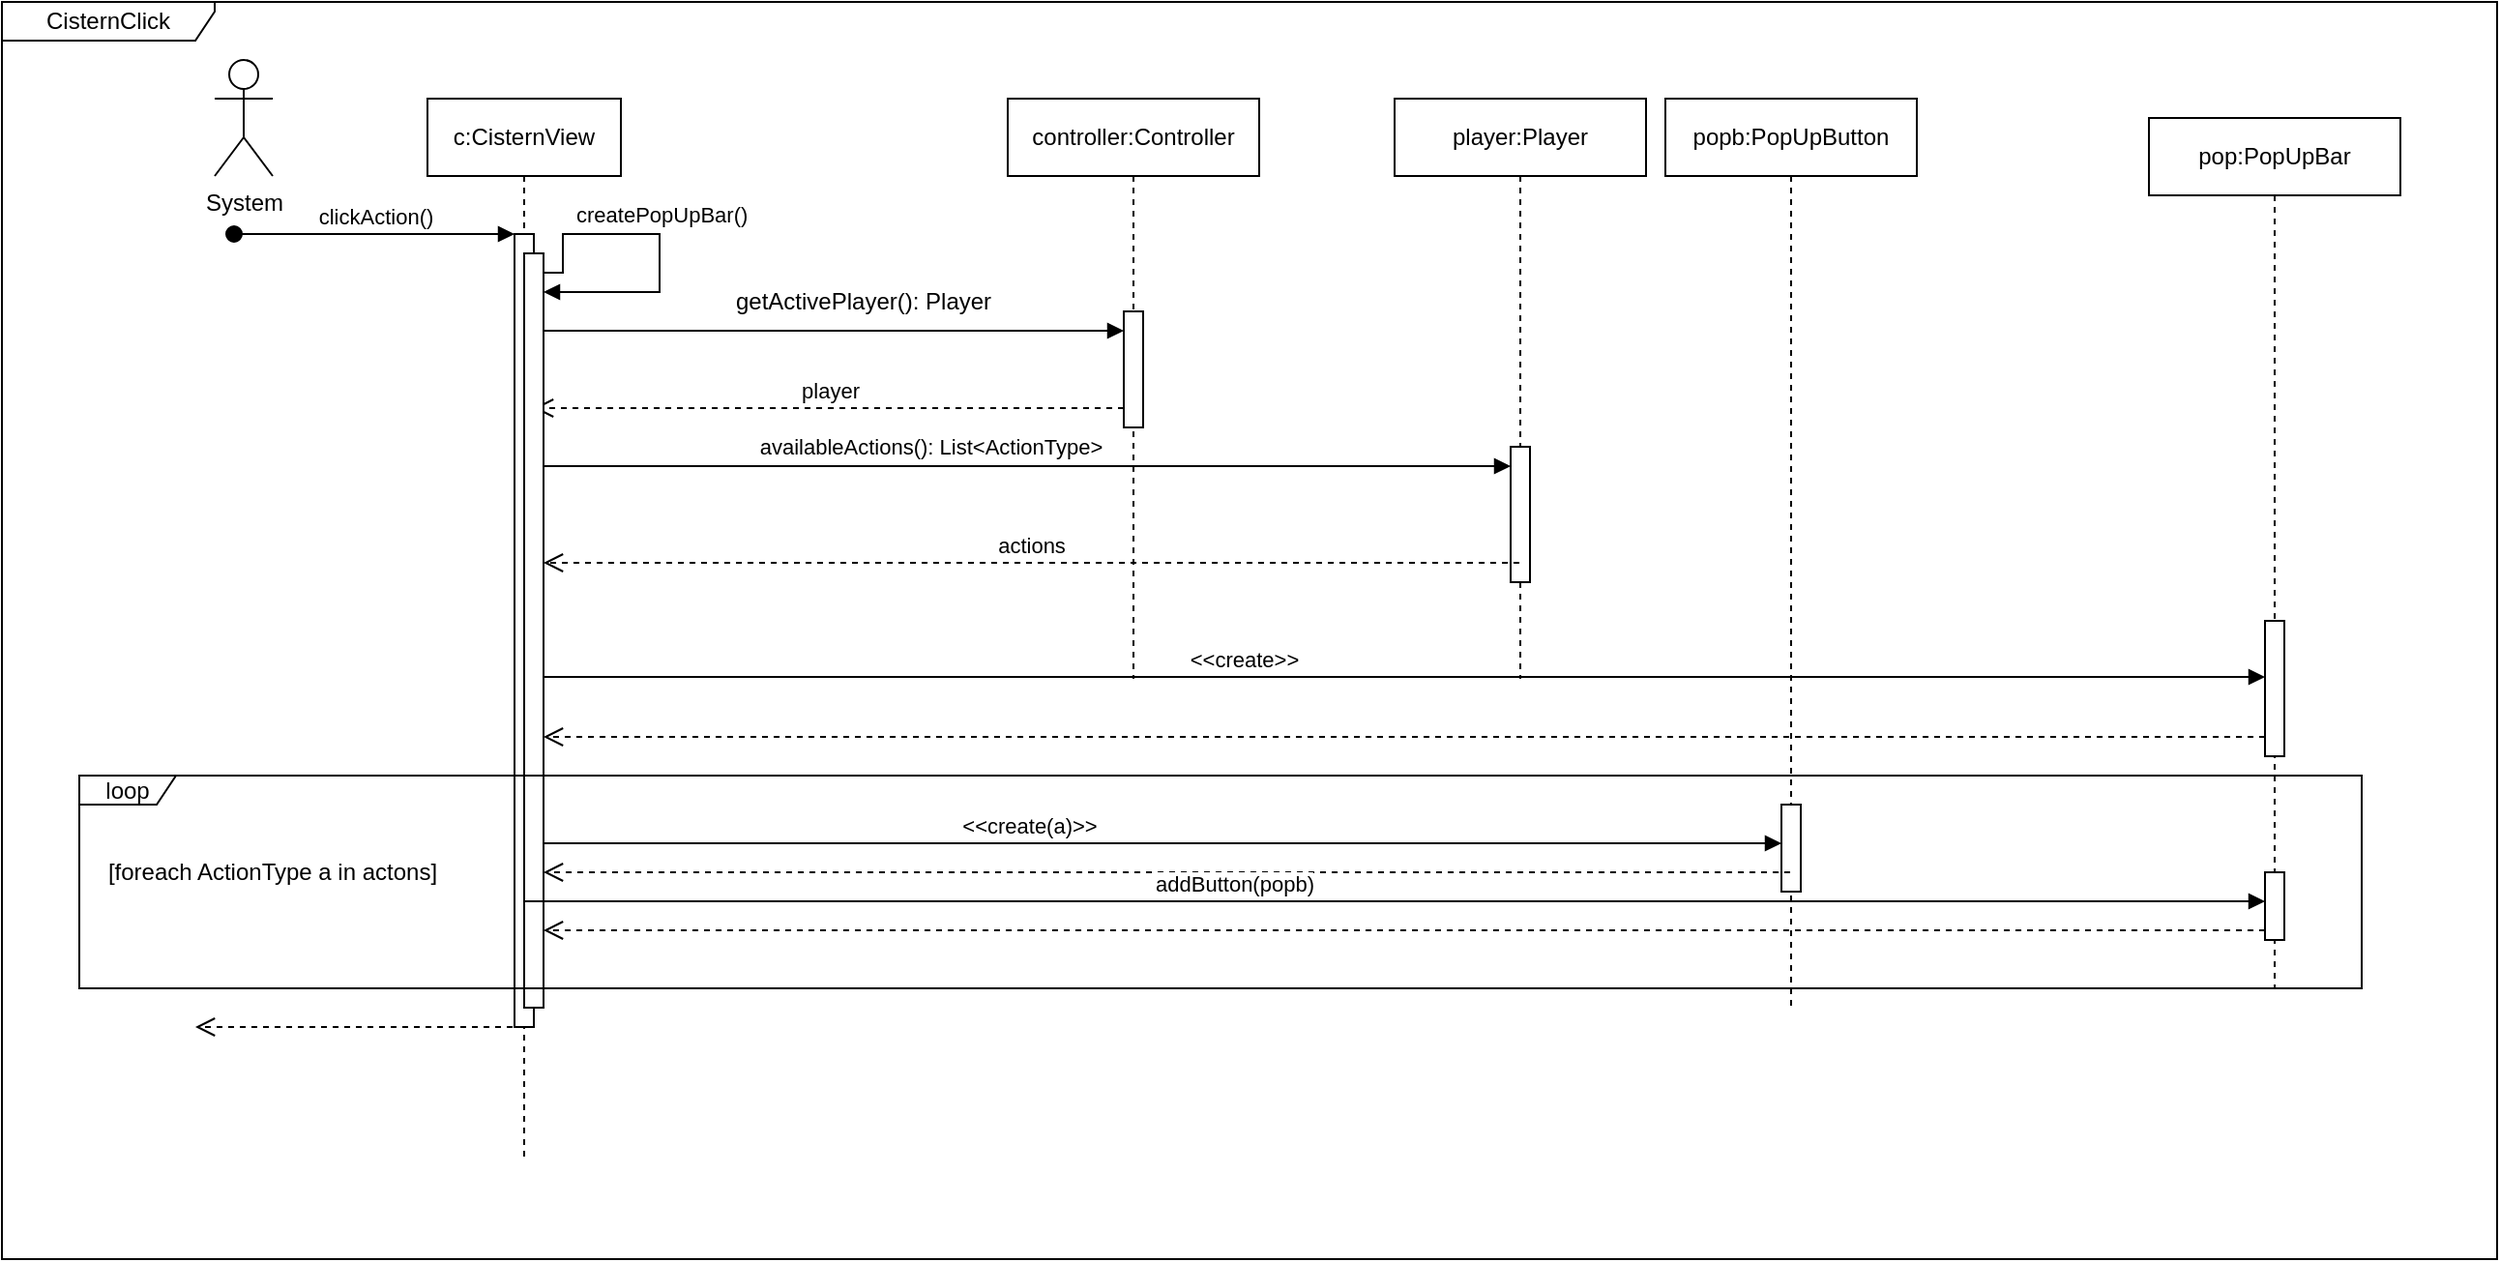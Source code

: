 <mxfile version="21.3.2" type="device">
  <diagram name="Page-1" id="2YBvvXClWsGukQMizWep">
    <mxGraphModel dx="2367" dy="1953" grid="1" gridSize="10" guides="1" tooltips="1" connect="1" arrows="1" fold="1" page="1" pageScale="1" pageWidth="850" pageHeight="1100" math="0" shadow="0">
      <root>
        <mxCell id="0" />
        <mxCell id="1" parent="0" />
        <mxCell id="aM9ryv3xv72pqoxQDRHE-1" value="c:CisternView" style="shape=umlLifeline;perimeter=lifelinePerimeter;whiteSpace=wrap;html=1;container=0;dropTarget=0;collapsible=0;recursiveResize=0;outlineConnect=0;portConstraint=eastwest;newEdgeStyle={&quot;edgeStyle&quot;:&quot;elbowEdgeStyle&quot;,&quot;elbow&quot;:&quot;vertical&quot;,&quot;curved&quot;:0,&quot;rounded&quot;:0};" parent="1" vertex="1">
          <mxGeometry x="120" y="40" width="100" height="550" as="geometry" />
        </mxCell>
        <mxCell id="aM9ryv3xv72pqoxQDRHE-2" value="" style="html=1;points=[];perimeter=orthogonalPerimeter;outlineConnect=0;targetShapes=umlLifeline;portConstraint=eastwest;newEdgeStyle={&quot;edgeStyle&quot;:&quot;elbowEdgeStyle&quot;,&quot;elbow&quot;:&quot;vertical&quot;,&quot;curved&quot;:0,&quot;rounded&quot;:0};" parent="aM9ryv3xv72pqoxQDRHE-1" vertex="1">
          <mxGeometry x="45" y="70" width="10" height="410" as="geometry" />
        </mxCell>
        <mxCell id="aM9ryv3xv72pqoxQDRHE-3" value="clickAction()" style="html=1;verticalAlign=bottom;startArrow=oval;endArrow=block;startSize=8;edgeStyle=elbowEdgeStyle;elbow=vertical;curved=0;rounded=0;" parent="aM9ryv3xv72pqoxQDRHE-1" target="aM9ryv3xv72pqoxQDRHE-2" edge="1">
          <mxGeometry relative="1" as="geometry">
            <mxPoint x="-100" y="70" as="sourcePoint" />
          </mxGeometry>
        </mxCell>
        <mxCell id="aM9ryv3xv72pqoxQDRHE-5" value="controller:Controller" style="shape=umlLifeline;perimeter=lifelinePerimeter;whiteSpace=wrap;html=1;container=0;dropTarget=0;collapsible=0;recursiveResize=0;outlineConnect=0;portConstraint=eastwest;newEdgeStyle={&quot;edgeStyle&quot;:&quot;elbowEdgeStyle&quot;,&quot;elbow&quot;:&quot;vertical&quot;,&quot;curved&quot;:0,&quot;rounded&quot;:0};" parent="1" vertex="1">
          <mxGeometry x="420" y="40" width="130" height="300" as="geometry" />
        </mxCell>
        <mxCell id="aM9ryv3xv72pqoxQDRHE-6" value="" style="html=1;points=[];perimeter=orthogonalPerimeter;outlineConnect=0;targetShapes=umlLifeline;portConstraint=eastwest;newEdgeStyle={&quot;edgeStyle&quot;:&quot;elbowEdgeStyle&quot;,&quot;elbow&quot;:&quot;vertical&quot;,&quot;curved&quot;:0,&quot;rounded&quot;:0};" parent="aM9ryv3xv72pqoxQDRHE-5" vertex="1">
          <mxGeometry x="60" y="110" width="10" height="60" as="geometry" />
        </mxCell>
        <mxCell id="aM9ryv3xv72pqoxQDRHE-7" value="" style="html=1;verticalAlign=bottom;endArrow=block;edgeStyle=elbowEdgeStyle;elbow=vertical;curved=0;rounded=0;" parent="1" source="aM9ryv3xv72pqoxQDRHE-2" target="aM9ryv3xv72pqoxQDRHE-6" edge="1">
          <mxGeometry x="0.003" relative="1" as="geometry">
            <mxPoint x="195" y="130" as="sourcePoint" />
            <Array as="points">
              <mxPoint x="440" y="160" />
              <mxPoint x="430" y="150" />
              <mxPoint x="180" y="120" />
            </Array>
            <mxPoint as="offset" />
          </mxGeometry>
        </mxCell>
        <mxCell id="aM9ryv3xv72pqoxQDRHE-8" value="player" style="html=1;verticalAlign=bottom;endArrow=open;dashed=1;endSize=8;edgeStyle=elbowEdgeStyle;elbow=vertical;curved=0;rounded=0;" parent="1" source="aM9ryv3xv72pqoxQDRHE-6" target="aM9ryv3xv72pqoxQDRHE-2" edge="1">
          <mxGeometry relative="1" as="geometry">
            <mxPoint x="195" y="205" as="targetPoint" />
            <Array as="points">
              <mxPoint x="450" y="200" />
              <mxPoint x="270" y="170" />
              <mxPoint x="420" y="200" />
              <mxPoint x="370" y="150" />
              <mxPoint x="410" y="270" />
              <mxPoint x="190" y="280" />
            </Array>
          </mxGeometry>
        </mxCell>
        <mxCell id="0Cf1CfL2xXNudwR5TCei-1" value="System" style="shape=umlActor;verticalLabelPosition=bottom;verticalAlign=top;html=1;outlineConnect=0;" parent="1" vertex="1">
          <mxGeometry x="10" y="20" width="30" height="60" as="geometry" />
        </mxCell>
        <mxCell id="0Cf1CfL2xXNudwR5TCei-2" value="getActivePlayer(): Player" style="text;html=1;align=center;verticalAlign=middle;resizable=0;points=[];autosize=1;strokeColor=none;fillColor=none;" parent="1" vertex="1">
          <mxGeometry x="265" y="130" width="160" height="30" as="geometry" />
        </mxCell>
        <mxCell id="0Cf1CfL2xXNudwR5TCei-3" value="player:Player" style="shape=umlLifeline;perimeter=lifelinePerimeter;whiteSpace=wrap;html=1;container=0;dropTarget=0;collapsible=0;recursiveResize=0;outlineConnect=0;portConstraint=eastwest;newEdgeStyle={&quot;edgeStyle&quot;:&quot;elbowEdgeStyle&quot;,&quot;elbow&quot;:&quot;vertical&quot;,&quot;curved&quot;:0,&quot;rounded&quot;:0};" parent="1" vertex="1">
          <mxGeometry x="620" y="40" width="130" height="300" as="geometry" />
        </mxCell>
        <mxCell id="0Cf1CfL2xXNudwR5TCei-4" value="" style="html=1;points=[];perimeter=orthogonalPerimeter;outlineConnect=0;targetShapes=umlLifeline;portConstraint=eastwest;newEdgeStyle={&quot;edgeStyle&quot;:&quot;elbowEdgeStyle&quot;,&quot;elbow&quot;:&quot;vertical&quot;,&quot;curved&quot;:0,&quot;rounded&quot;:0};" parent="0Cf1CfL2xXNudwR5TCei-3" vertex="1">
          <mxGeometry x="60" y="180" width="10" height="70" as="geometry" />
        </mxCell>
        <mxCell id="0Cf1CfL2xXNudwR5TCei-5" value="" style="html=1;verticalAlign=bottom;endArrow=block;edgeStyle=elbowEdgeStyle;elbow=vertical;curved=0;rounded=0;" parent="1" target="0Cf1CfL2xXNudwR5TCei-4" edge="1">
          <mxGeometry x="0.003" relative="1" as="geometry">
            <mxPoint x="170" y="230" as="sourcePoint" />
            <Array as="points">
              <mxPoint x="230" y="230" />
              <mxPoint x="460" y="200" />
              <mxPoint x="175" y="210" />
            </Array>
            <mxPoint x="475" y="210" as="targetPoint" />
            <mxPoint as="offset" />
          </mxGeometry>
        </mxCell>
        <mxCell id="0Cf1CfL2xXNudwR5TCei-6" value="availableActions(): List&amp;lt;ActionType&amp;gt;" style="edgeLabel;html=1;align=center;verticalAlign=middle;resizable=0;points=[];" parent="0Cf1CfL2xXNudwR5TCei-5" vertex="1" connectable="0">
          <mxGeometry x="-0.411" relative="1" as="geometry">
            <mxPoint x="60" y="-10" as="offset" />
          </mxGeometry>
        </mxCell>
        <mxCell id="0Cf1CfL2xXNudwR5TCei-7" value="actions" style="html=1;verticalAlign=bottom;endArrow=open;dashed=1;endSize=8;edgeStyle=elbowEdgeStyle;elbow=vertical;curved=0;rounded=0;" parent="1" source="0Cf1CfL2xXNudwR5TCei-3" edge="1" target="hCD2UYf2ZGYSXDx9eFKP-4">
          <mxGeometry x="0.002" relative="1" as="geometry">
            <mxPoint x="170" y="280" as="targetPoint" />
            <Array as="points">
              <mxPoint x="240" y="280" />
              <mxPoint x="640" y="280" />
              <mxPoint x="400" y="240" />
              <mxPoint x="365" y="230" />
              <mxPoint x="405" y="350" />
              <mxPoint x="185" y="360" />
            </Array>
            <mxPoint x="475" y="230" as="sourcePoint" />
            <mxPoint as="offset" />
          </mxGeometry>
        </mxCell>
        <mxCell id="hCD2UYf2ZGYSXDx9eFKP-1" value="CisternClick" style="shape=umlFrame;whiteSpace=wrap;html=1;pointerEvents=0;width=110;height=20;" vertex="1" parent="1">
          <mxGeometry x="-100" y="-10" width="1290" height="650" as="geometry" />
        </mxCell>
        <mxCell id="hCD2UYf2ZGYSXDx9eFKP-4" value="" style="html=1;points=[];perimeter=orthogonalPerimeter;outlineConnect=0;targetShapes=umlLifeline;portConstraint=eastwest;newEdgeStyle={&quot;edgeStyle&quot;:&quot;elbowEdgeStyle&quot;,&quot;elbow&quot;:&quot;vertical&quot;,&quot;curved&quot;:0,&quot;rounded&quot;:0};" vertex="1" parent="1">
          <mxGeometry x="170" y="120" width="10" height="390" as="geometry" />
        </mxCell>
        <mxCell id="hCD2UYf2ZGYSXDx9eFKP-5" value="createPopUpBar()" style="html=1;align=left;spacingLeft=2;endArrow=block;rounded=0;edgeStyle=orthogonalEdgeStyle;curved=0;rounded=0;" edge="1" target="hCD2UYf2ZGYSXDx9eFKP-4" parent="1">
          <mxGeometry x="-0.529" y="10" relative="1" as="geometry">
            <mxPoint x="180" y="140" as="sourcePoint" />
            <Array as="points">
              <mxPoint x="190" y="130" />
              <mxPoint x="190" y="110" />
              <mxPoint x="240" y="110" />
              <mxPoint x="240" y="140" />
            </Array>
            <mxPoint as="offset" />
          </mxGeometry>
        </mxCell>
        <mxCell id="hCD2UYf2ZGYSXDx9eFKP-7" value="" style="html=1;verticalAlign=bottom;endArrow=open;dashed=1;endSize=8;edgeStyle=elbowEdgeStyle;elbow=vertical;curved=0;rounded=0;" edge="1" parent="1">
          <mxGeometry x="0.002" relative="1" as="geometry">
            <mxPoint y="520" as="targetPoint" />
            <Array as="points">
              <mxPoint x="60" y="520" />
              <mxPoint x="460" y="520" />
              <mxPoint x="220" y="480" />
              <mxPoint x="185" y="470" />
              <mxPoint x="225" y="590" />
              <mxPoint x="5" y="600" />
            </Array>
            <mxPoint x="170" y="520" as="sourcePoint" />
            <mxPoint as="offset" />
          </mxGeometry>
        </mxCell>
        <mxCell id="hCD2UYf2ZGYSXDx9eFKP-8" value="pop:PopUpBar" style="shape=umlLifeline;perimeter=lifelinePerimeter;whiteSpace=wrap;html=1;container=0;dropTarget=0;collapsible=0;recursiveResize=0;outlineConnect=0;portConstraint=eastwest;newEdgeStyle={&quot;edgeStyle&quot;:&quot;elbowEdgeStyle&quot;,&quot;elbow&quot;:&quot;vertical&quot;,&quot;curved&quot;:0,&quot;rounded&quot;:0};" vertex="1" parent="1">
          <mxGeometry x="1010" y="50" width="130" height="450" as="geometry" />
        </mxCell>
        <mxCell id="hCD2UYf2ZGYSXDx9eFKP-9" value="" style="html=1;points=[];perimeter=orthogonalPerimeter;outlineConnect=0;targetShapes=umlLifeline;portConstraint=eastwest;newEdgeStyle={&quot;edgeStyle&quot;:&quot;elbowEdgeStyle&quot;,&quot;elbow&quot;:&quot;vertical&quot;,&quot;curved&quot;:0,&quot;rounded&quot;:0};" vertex="1" parent="hCD2UYf2ZGYSXDx9eFKP-8">
          <mxGeometry x="60" y="260" width="10" height="70" as="geometry" />
        </mxCell>
        <mxCell id="hCD2UYf2ZGYSXDx9eFKP-22" value="" style="html=1;points=[];perimeter=orthogonalPerimeter;outlineConnect=0;targetShapes=umlLifeline;portConstraint=eastwest;newEdgeStyle={&quot;edgeStyle&quot;:&quot;elbowEdgeStyle&quot;,&quot;elbow&quot;:&quot;vertical&quot;,&quot;curved&quot;:0,&quot;rounded&quot;:0};" vertex="1" parent="hCD2UYf2ZGYSXDx9eFKP-8">
          <mxGeometry x="60" y="390" width="10" height="35" as="geometry" />
        </mxCell>
        <mxCell id="hCD2UYf2ZGYSXDx9eFKP-11" value="" style="html=1;verticalAlign=bottom;endArrow=block;edgeStyle=elbowEdgeStyle;elbow=vertical;curved=0;rounded=0;" edge="1" parent="1" target="hCD2UYf2ZGYSXDx9eFKP-9">
          <mxGeometry x="0.003" relative="1" as="geometry">
            <mxPoint x="180" y="339" as="sourcePoint" />
            <Array as="points">
              <mxPoint x="445" y="339" />
              <mxPoint x="435" y="329" />
              <mxPoint x="185" y="299" />
            </Array>
            <mxPoint as="offset" />
            <mxPoint x="485" y="339" as="targetPoint" />
          </mxGeometry>
        </mxCell>
        <mxCell id="hCD2UYf2ZGYSXDx9eFKP-12" value="&amp;lt;&amp;lt;create&amp;gt;&amp;gt;" style="edgeLabel;html=1;align=center;verticalAlign=middle;resizable=0;points=[];" vertex="1" connectable="0" parent="hCD2UYf2ZGYSXDx9eFKP-11">
          <mxGeometry x="-0.11" relative="1" as="geometry">
            <mxPoint x="-34" y="-9" as="offset" />
          </mxGeometry>
        </mxCell>
        <mxCell id="hCD2UYf2ZGYSXDx9eFKP-14" value="" style="html=1;verticalAlign=bottom;endArrow=open;dashed=1;endSize=8;edgeStyle=elbowEdgeStyle;elbow=vertical;curved=0;rounded=0;" edge="1" parent="1" source="hCD2UYf2ZGYSXDx9eFKP-9">
          <mxGeometry x="0.002" relative="1" as="geometry">
            <mxPoint x="180" y="370" as="targetPoint" />
            <Array as="points">
              <mxPoint x="240" y="370" />
              <mxPoint x="640" y="370" />
              <mxPoint x="400" y="330" />
              <mxPoint x="365" y="320" />
              <mxPoint x="405" y="440" />
              <mxPoint x="185" y="450" />
            </Array>
            <mxPoint x="685" y="370" as="sourcePoint" />
            <mxPoint as="offset" />
          </mxGeometry>
        </mxCell>
        <mxCell id="hCD2UYf2ZGYSXDx9eFKP-15" value="loop" style="shape=umlFrame;whiteSpace=wrap;html=1;pointerEvents=0;width=50;height=15;" vertex="1" parent="1">
          <mxGeometry x="-60" y="390" width="1180" height="110" as="geometry" />
        </mxCell>
        <mxCell id="hCD2UYf2ZGYSXDx9eFKP-16" value="[foreach ActionType a in actons]" style="text;html=1;strokeColor=none;fillColor=none;align=center;verticalAlign=middle;whiteSpace=wrap;rounded=0;" vertex="1" parent="1">
          <mxGeometry x="-50" y="425" width="180" height="30" as="geometry" />
        </mxCell>
        <mxCell id="hCD2UYf2ZGYSXDx9eFKP-17" value="popb:PopUpButton" style="shape=umlLifeline;perimeter=lifelinePerimeter;whiteSpace=wrap;html=1;container=0;dropTarget=0;collapsible=0;recursiveResize=0;outlineConnect=0;portConstraint=eastwest;newEdgeStyle={&quot;edgeStyle&quot;:&quot;elbowEdgeStyle&quot;,&quot;elbow&quot;:&quot;vertical&quot;,&quot;curved&quot;:0,&quot;rounded&quot;:0};" vertex="1" parent="1">
          <mxGeometry x="760" y="40" width="130" height="470" as="geometry" />
        </mxCell>
        <mxCell id="hCD2UYf2ZGYSXDx9eFKP-18" value="" style="html=1;points=[];perimeter=orthogonalPerimeter;outlineConnect=0;targetShapes=umlLifeline;portConstraint=eastwest;newEdgeStyle={&quot;edgeStyle&quot;:&quot;elbowEdgeStyle&quot;,&quot;elbow&quot;:&quot;vertical&quot;,&quot;curved&quot;:0,&quot;rounded&quot;:0};" vertex="1" parent="hCD2UYf2ZGYSXDx9eFKP-17">
          <mxGeometry x="60" y="365" width="10" height="45" as="geometry" />
        </mxCell>
        <mxCell id="hCD2UYf2ZGYSXDx9eFKP-19" value="" style="html=1;verticalAlign=bottom;endArrow=block;edgeStyle=elbowEdgeStyle;elbow=vertical;curved=0;rounded=0;" edge="1" parent="1" target="hCD2UYf2ZGYSXDx9eFKP-18">
          <mxGeometry x="0.003" relative="1" as="geometry">
            <mxPoint x="180" y="425" as="sourcePoint" />
            <Array as="points">
              <mxPoint x="445" y="425" />
              <mxPoint x="435" y="415" />
              <mxPoint x="185" y="385" />
            </Array>
            <mxPoint as="offset" />
            <mxPoint x="840" y="425" as="targetPoint" />
          </mxGeometry>
        </mxCell>
        <mxCell id="hCD2UYf2ZGYSXDx9eFKP-20" value="&amp;lt;&amp;lt;create(a)&amp;gt;&amp;gt;" style="edgeLabel;html=1;align=center;verticalAlign=middle;resizable=0;points=[];" vertex="1" connectable="0" parent="hCD2UYf2ZGYSXDx9eFKP-19">
          <mxGeometry x="-0.11" relative="1" as="geometry">
            <mxPoint x="-34" y="-9" as="offset" />
          </mxGeometry>
        </mxCell>
        <mxCell id="hCD2UYf2ZGYSXDx9eFKP-21" value="" style="html=1;verticalAlign=bottom;endArrow=open;dashed=1;endSize=8;edgeStyle=elbowEdgeStyle;elbow=vertical;curved=0;rounded=0;" edge="1" parent="1" source="hCD2UYf2ZGYSXDx9eFKP-17">
          <mxGeometry x="0.002" relative="1" as="geometry">
            <mxPoint x="180" y="440" as="targetPoint" />
            <Array as="points">
              <mxPoint x="720" y="440" />
              <mxPoint x="800" y="470" />
              <mxPoint x="240" y="455" />
              <mxPoint x="640" y="455" />
              <mxPoint x="400" y="415" />
              <mxPoint x="365" y="405" />
              <mxPoint x="405" y="525" />
              <mxPoint x="185" y="535" />
            </Array>
            <mxPoint x="840" y="455" as="sourcePoint" />
            <mxPoint as="offset" />
          </mxGeometry>
        </mxCell>
        <mxCell id="hCD2UYf2ZGYSXDx9eFKP-25" value="" style="html=1;verticalAlign=bottom;endArrow=block;edgeStyle=elbowEdgeStyle;elbow=vertical;curved=0;rounded=0;" edge="1" parent="1" target="hCD2UYf2ZGYSXDx9eFKP-22">
          <mxGeometry x="0.003" relative="1" as="geometry">
            <mxPoint x="170" y="455" as="sourcePoint" />
            <Array as="points">
              <mxPoint x="435" y="455" />
              <mxPoint x="425" y="445" />
              <mxPoint x="175" y="415" />
            </Array>
            <mxPoint as="offset" />
            <mxPoint x="810" y="455" as="targetPoint" />
          </mxGeometry>
        </mxCell>
        <mxCell id="hCD2UYf2ZGYSXDx9eFKP-26" value="addButton(popb)" style="edgeLabel;html=1;align=center;verticalAlign=middle;resizable=0;points=[];" vertex="1" connectable="0" parent="hCD2UYf2ZGYSXDx9eFKP-25">
          <mxGeometry x="-0.11" relative="1" as="geometry">
            <mxPoint x="-34" y="-9" as="offset" />
          </mxGeometry>
        </mxCell>
        <mxCell id="hCD2UYf2ZGYSXDx9eFKP-27" value="" style="html=1;verticalAlign=bottom;endArrow=open;dashed=1;endSize=8;edgeStyle=elbowEdgeStyle;elbow=vertical;curved=0;rounded=0;" edge="1" parent="1" source="hCD2UYf2ZGYSXDx9eFKP-22">
          <mxGeometry x="0.002" relative="1" as="geometry">
            <mxPoint x="180" y="470" as="targetPoint" />
            <Array as="points">
              <mxPoint x="720" y="470" />
              <mxPoint x="800" y="500" />
              <mxPoint x="240" y="485" />
              <mxPoint x="640" y="485" />
              <mxPoint x="400" y="445" />
              <mxPoint x="365" y="435" />
              <mxPoint x="405" y="555" />
              <mxPoint x="185" y="565" />
            </Array>
            <mxPoint x="825" y="470" as="sourcePoint" />
            <mxPoint as="offset" />
          </mxGeometry>
        </mxCell>
      </root>
    </mxGraphModel>
  </diagram>
</mxfile>
